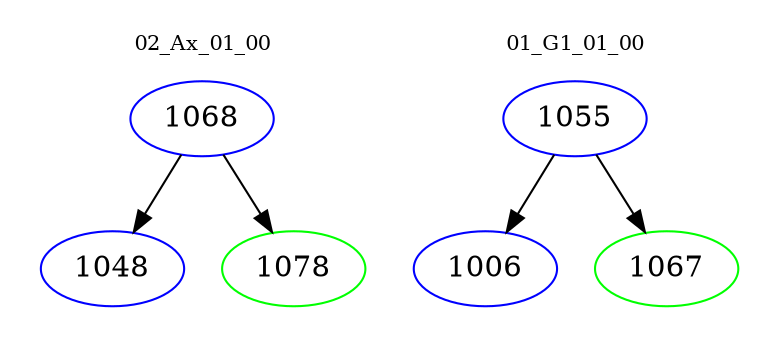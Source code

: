 digraph{
subgraph cluster_0 {
color = white
label = "02_Ax_01_00";
fontsize=10;
T0_1068 [label="1068", color="blue"]
T0_1068 -> T0_1048 [color="black"]
T0_1048 [label="1048", color="blue"]
T0_1068 -> T0_1078 [color="black"]
T0_1078 [label="1078", color="green"]
}
subgraph cluster_1 {
color = white
label = "01_G1_01_00";
fontsize=10;
T1_1055 [label="1055", color="blue"]
T1_1055 -> T1_1006 [color="black"]
T1_1006 [label="1006", color="blue"]
T1_1055 -> T1_1067 [color="black"]
T1_1067 [label="1067", color="green"]
}
}

